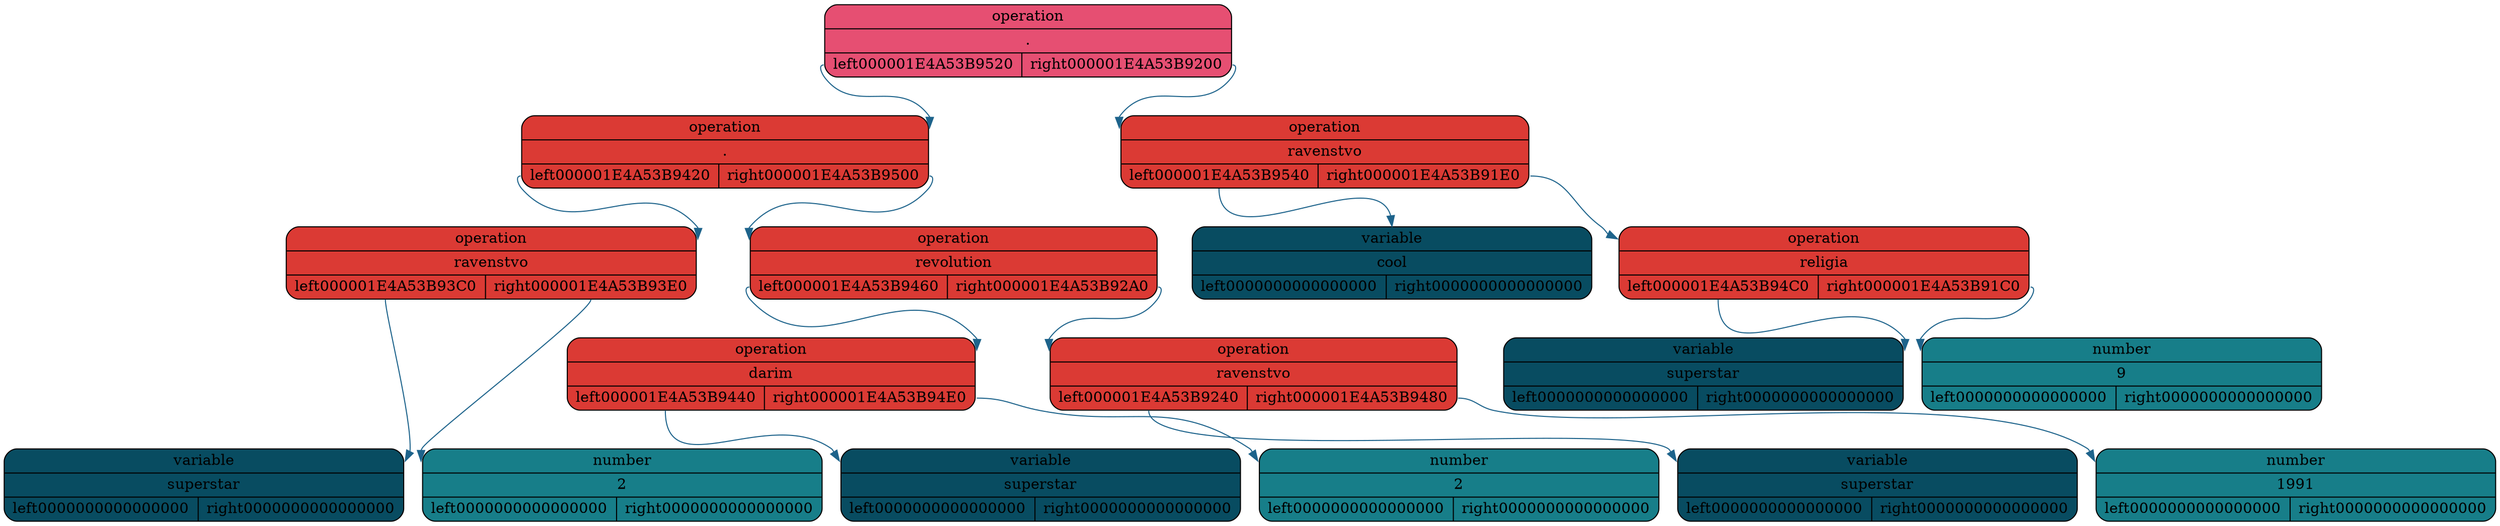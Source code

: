 digraph G
{
	node [shape = Mrecord; fillcolor = "#9FDFDA";];
	node000001E4A53B92E0 [style = filled; fillcolor = "#E64F72"; label = "{<f0> operation | .  |{<f1> left000001E4A53B9520 | <f2> right000001E4A53B9200}} "];
	node000001E4A53B9520 [style = filled; fillcolor = "#DB3A34"; label = "{<f0> operation | .  |{<f1> left000001E4A53B9420 | <f2> right000001E4A53B9500}} "];
	node000001E4A53B9420 [style = filled; fillcolor = "#DB3A34"; label = "{<f0> operation | ravenstvo  |{<f1> left000001E4A53B93C0 | <f2> right000001E4A53B93E0}} "];
	node000001E4A53B93C0 [style = filled; fillcolor = "#084C61"; label = "{<f0> variable | superstar  |{<f1> left0000000000000000 | <f2> right0000000000000000}} "];
	node000001E4A53B93E0 [style = filled; fillcolor = "#177E89"; label = "{<f0> number | 2  |{<f1> left0000000000000000 | <f2> right0000000000000000}} "];
	node000001E4A53B9500 [style = filled; fillcolor = "#DB3A34"; label = "{<f0> operation | revolution  |{<f1> left000001E4A53B9460 | <f2> right000001E4A53B92A0}} "];
	node000001E4A53B9460 [style = filled; fillcolor = "#DB3A34"; label = "{<f0> operation | darim  |{<f1> left000001E4A53B9440 | <f2> right000001E4A53B94E0}} "];
	node000001E4A53B9440 [style = filled; fillcolor = "#084C61"; label = "{<f0> variable | superstar  |{<f1> left0000000000000000 | <f2> right0000000000000000}} "];
	node000001E4A53B94E0 [style = filled; fillcolor = "#177E89"; label = "{<f0> number | 2  |{<f1> left0000000000000000 | <f2> right0000000000000000}} "];
	node000001E4A53B92A0 [style = filled; fillcolor = "#DB3A34"; label = "{<f0> operation | ravenstvo  |{<f1> left000001E4A53B9240 | <f2> right000001E4A53B9480}} "];
	node000001E4A53B9240 [style = filled; fillcolor = "#084C61"; label = "{<f0> variable | superstar  |{<f1> left0000000000000000 | <f2> right0000000000000000}} "];
	node000001E4A53B9480 [style = filled; fillcolor = "#177E89"; label = "{<f0> number | 1991  |{<f1> left0000000000000000 | <f2> right0000000000000000}} "];
	node000001E4A53B9200 [style = filled; fillcolor = "#DB3A34"; label = "{<f0> operation | ravenstvo  |{<f1> left000001E4A53B9540 | <f2> right000001E4A53B91E0}} "];
	node000001E4A53B9540 [style = filled; fillcolor = "#084C61"; label = "{<f0> variable | cool  |{<f1> left0000000000000000 | <f2> right0000000000000000}} "];
	node000001E4A53B91E0 [style = filled; fillcolor = "#DB3A34"; label = "{<f0> operation | religia  |{<f1> left000001E4A53B94C0 | <f2> right000001E4A53B91C0}} "];
	node000001E4A53B94C0 [style = filled; fillcolor = "#084C61"; label = "{<f0> variable | superstar  |{<f1> left0000000000000000 | <f2> right0000000000000000}} "];
	node000001E4A53B91C0 [style = filled; fillcolor = "#177E89"; label = "{<f0> number | 9  |{<f1> left0000000000000000 | <f2> right0000000000000000}} "];

	{rank = same; node000001E4A53B9520; node000001E4A53B9200}
	node000001E4A53B92E0:<f1> -> node000001E4A53B9520:<f0> [weight = 0.15; color = "#1D638B";];
	{rank = same; node000001E4A53B9420; node000001E4A53B9500}
	node000001E4A53B9520:<f1> -> node000001E4A53B9420:<f0> [weight = 0.15; color = "#1D638B";];
	{rank = same; node000001E4A53B93C0; node000001E4A53B93E0}
	node000001E4A53B9420:<f1> -> node000001E4A53B93C0:<f0> [weight = 0.15; color = "#1D638B";];
	node000001E4A53B9420:<f2> -> node000001E4A53B93E0:<f0> [weight = 0.15; color = "#1D638B";];
	node000001E4A53B9520:<f2> -> node000001E4A53B9500:<f0> [weight = 0.15; color = "#1D638B";];
	{rank = same; node000001E4A53B9460; node000001E4A53B92A0}
	node000001E4A53B9500:<f1> -> node000001E4A53B9460:<f0> [weight = 0.15; color = "#1D638B";];
	{rank = same; node000001E4A53B9440; node000001E4A53B94E0}
	node000001E4A53B9460:<f1> -> node000001E4A53B9440:<f0> [weight = 0.15; color = "#1D638B";];
	node000001E4A53B9460:<f2> -> node000001E4A53B94E0:<f0> [weight = 0.15; color = "#1D638B";];
	node000001E4A53B9500:<f2> -> node000001E4A53B92A0:<f0> [weight = 0.15; color = "#1D638B";];
	{rank = same; node000001E4A53B9240; node000001E4A53B9480}
	node000001E4A53B92A0:<f1> -> node000001E4A53B9240:<f0> [weight = 0.15; color = "#1D638B";];
	node000001E4A53B92A0:<f2> -> node000001E4A53B9480:<f0> [weight = 0.15; color = "#1D638B";];
	node000001E4A53B92E0:<f2> -> node000001E4A53B9200:<f0> [weight = 0.15; color = "#1D638B";];
	{rank = same; node000001E4A53B9540; node000001E4A53B91E0}
	node000001E4A53B9200:<f1> -> node000001E4A53B9540:<f0> [weight = 0.15; color = "#1D638B";];
	node000001E4A53B9200:<f2> -> node000001E4A53B91E0:<f0> [weight = 0.15; color = "#1D638B";];
	{rank = same; node000001E4A53B94C0; node000001E4A53B91C0}
	node000001E4A53B91E0:<f1> -> node000001E4A53B94C0:<f0> [weight = 0.15; color = "#1D638B";];
	node000001E4A53B91E0:<f2> -> node000001E4A53B91C0:<f0> [weight = 0.15; color = "#1D638B";];

}
                                                                                                                                                                                                                                                                                                                                                                                                                                                                                                                                                                                                                                                                                                                                                                                                                                                                                                                                                                                                                                                                                                                                                                                                                                                                                                                                                                                                                                                                                                                                                                                                                                                                                                                                                                                                                                                                                                                                                                                                                                                                                                                                                                                                                                                                                                                                                                                                                                                                                                                                                                                                                                                                                                                                                                                                                                                                                                                                                                                                                                                                                                                                                                                                                                                                                                                                                                                                                                                                                                                                                                                                                                                                                                                                                                                                                                                                                                                                                                                                                                                                                                                                                                                                                                                                                                                                                                                                                                                                                                                                                                                                                                                                                                                                                                                                                                                                                                                                                                                                                                                                                                                                                                                                                                                                                                                                                                                                                                                                                            